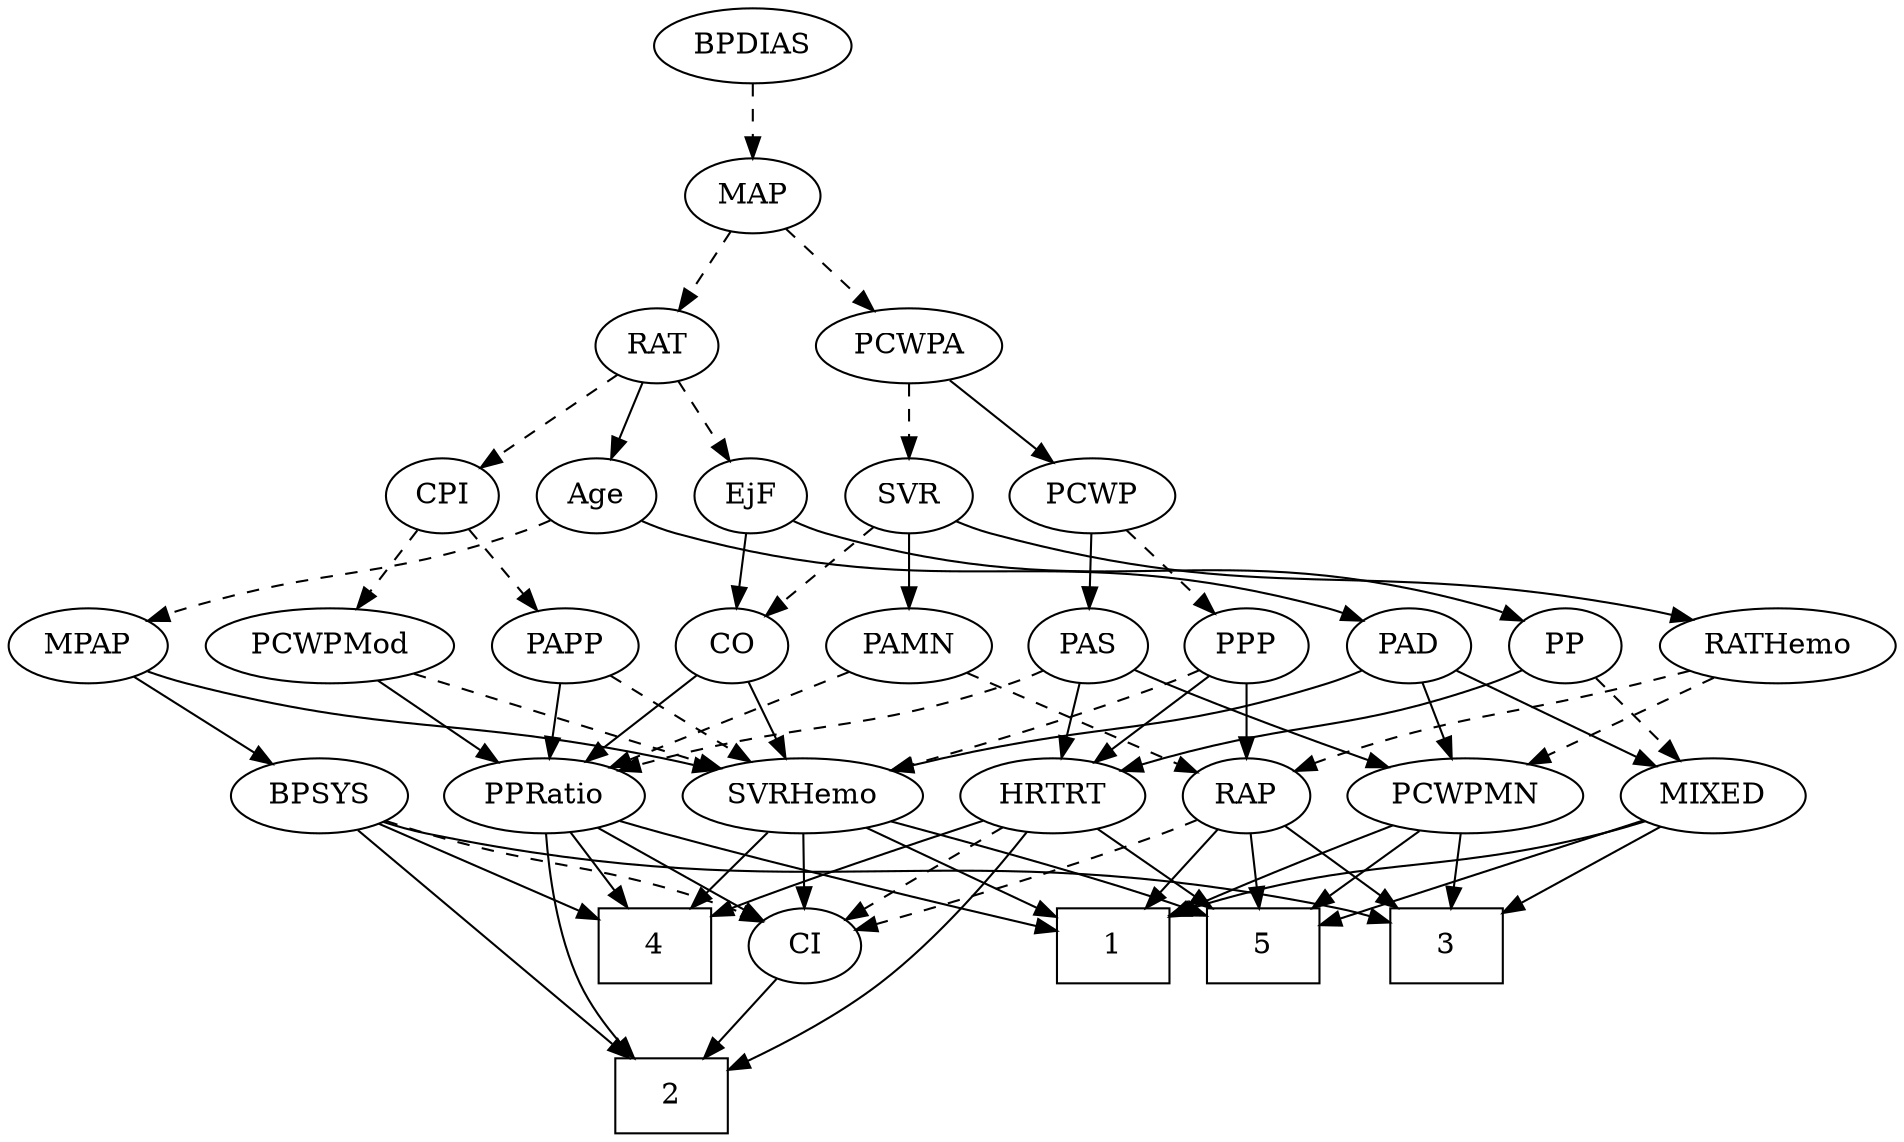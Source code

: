 strict digraph {
	graph [bb="0,0,844.49,540"];
	node [label="\N"];
	1	[height=0.5,
		pos="478.1,90",
		shape=box,
		width=0.75];
	2	[height=0.5,
		pos="292.1,18",
		shape=box,
		width=0.75];
	3	[height=0.5,
		pos="634.1,90",
		shape=box,
		width=0.75];
	4	[height=0.5,
		pos="284.1,90",
		shape=box,
		width=0.75];
	5	[height=0.5,
		pos="550.1,90",
		shape=box,
		width=0.75];
	Age	[height=0.5,
		pos="255.1,306",
		width=0.75];
	MPAP	[height=0.5,
		pos="35.097,234",
		width=0.97491];
	Age -> MPAP	[pos="e,61.911,245.93 234.06,294.25 229.22,292.01 224.04,289.78 219.1,288 158.67,266.19 140.28,271.61 79.097,252 76.553,251.18 73.942,\
250.3 71.324,249.38",
		style=dashed];
	PAD	[height=0.5,
		pos="627.1,234",
		width=0.79437];
	Age -> PAD	[pos="e,605.41,246.04 275.59,293.94 280.55,291.66 285.92,289.49 291.1,288 419.28,251.04 460.54,287.64 589.1,252 591.39,251.36 593.72,250.61 \
596.04,249.78",
		style=solid];
	EjF	[height=0.5,
		pos="327.1,306",
		width=0.75];
	CO	[height=0.5,
		pos="319.1,234",
		width=0.75];
	EjF -> CO	[pos="e,321.05,252.1 325.12,287.7 324.24,279.98 323.18,270.71 322.2,262.11",
		style=solid];
	PP	[height=0.5,
		pos="701.1,234",
		width=0.75];
	EjF -> PP	[pos="e,680.6,246.07 347.59,293.93 352.55,291.65 357.92,289.49 363.1,288 493.01,250.66 535.19,289.34 665.1,252 667.04,251.44 669.01,250.79 \
670.97,250.07",
		style=solid];
	RAP	[height=0.5,
		pos="544.1,162",
		width=0.77632];
	RAP -> 1	[pos="e,494.16,108.04 530.1,146.15 521.72,137.26 510.85,125.74 501.22,115.53",
		style=solid];
	RAP -> 3	[pos="e,612.01,108.18 561.45,147.5 573.49,138.14 589.84,125.42 603.99,114.42",
		style=solid];
	RAP -> 5	[pos="e,548.63,108.1 545.58,143.7 546.24,135.98 547.04,126.71 547.77,118.11",
		style=solid];
	CI	[height=0.5,
		pos="356.1,90",
		width=0.75];
	RAP -> CI	[pos="e,379.89,98.59 522.33,150.59 517.36,148.33 512.08,146.01 507.1,144 467.29,127.91 420.52,111.93 389.7,101.8",
		style=dashed];
	MIXED	[height=0.5,
		pos="748.1,162",
		width=1.1193];
	MIXED -> 1	[pos="e,505.33,104.72 718.25,149.89 711.97,147.77 705.36,145.69 699.1,144 621.22,123.03 595.59,133.25 514.91,107.82",
		style=solid];
	MIXED -> 3	[pos="e,661.27,107.68 725.3,147 709.44,137.27 687.98,124.09 669.86,112.96",
		style=solid];
	MIXED -> 5	[pos="e,577.26,100.62 717.36,150.15 687.03,139.44 639.37,122.6 598.1,108 594.4,106.69 590.55,105.33 586.71,103.97",
		style=solid];
	BPSYS	[height=0.5,
		pos="147.1,162",
		width=1.0471];
	MPAP -> BPSYS	[pos="e,125.08,176.76 56.427,219.67 73.412,209.05 97.413,194.05 116.45,182.15",
		style=solid];
	SVRHemo	[height=0.5,
		pos="350.1,162",
		width=1.3902];
	MPAP -> SVRHemo	[pos="e,313.12,174.34 61.333,221.88 67.112,219.71 73.254,217.61 79.097,216 171.24,190.65 197.92,201.26 291.1,180 295.13,179.08 299.3,178.05 \
303.46,176.96",
		style=solid];
	BPSYS -> 2	[pos="e,274.21,36.128 162.65,145.5 180.54,127.7 210.84,97.635 237.1,72 246.73,62.592 257.38,52.307 266.72,43.322",
		style=solid];
	BPSYS -> 3	[pos="e,607.03,101.91 174.47,149.55 180.52,147.4 186.95,145.39 193.1,144 364.16,105.27 414.77,145.57 586.1,108 589.77,107.2 593.54,106.19 \
597.28,105.07",
		style=solid];
	BPSYS -> 4	[pos="e,256.65,105.02 171.91,148.32 193.01,137.54 223.61,121.91 247.52,109.69",
		style=solid];
	BPSYS -> CI	[pos="e,335.03,101.66 175.69,150.04 181.42,147.96 187.43,145.85 193.1,144 248.88,125.82 265.16,128.6 320.1,108 321.94,107.31 323.82,106.56 \
325.71,105.78",
		style=dashed];
	PAD -> MIXED	[pos="e,724.45,176.68 647.35,221.28 665.95,210.52 693.84,194.39 715.57,181.82",
		style=solid];
	PCWPMN	[height=0.5,
		pos="640.1,162",
		width=1.3902];
	PAD -> PCWPMN	[pos="e,636.89,180.28 630.24,216.05 631.68,208.35 633.41,199.03 635.01,190.36",
		style=solid];
	PAD -> SVRHemo	[pos="e,387.11,174.17 605.32,222.26 600.09,219.96 594.47,217.71 589.1,216 511.38,191.19 488.36,199.31 409.1,180 405.08,179.02 400.92,177.95 \
396.76,176.83",
		style=solid];
	CO -> SVRHemo	[pos="e,342.59,179.96 326.44,216.41 330.02,208.34 334.41,198.43 338.43,189.35",
		style=solid];
	PPRatio	[height=0.5,
		pos="242.1,162",
		width=1.1013];
	CO -> PPRatio	[pos="e,258.99,178.36 303.51,218.83 292.92,209.2 278.68,196.25 266.57,185.25",
		style=solid];
	PAS	[height=0.5,
		pos="481.1,234",
		width=0.75];
	PAS -> PCWPMN	[pos="e,608.88,176.1 502.36,222.81 507.19,220.54 512.31,218.16 517.1,216 544.39,203.68 575.34,190.35 599.37,180.14",
		style=solid];
	PAS -> PPRatio	[pos="e,272,173.93 460.47,222.35 455.52,220.05 450.19,217.77 445.1,216 378.72,192.86 358.61,199.55 291.1,180 287.98,179.1 284.78,178.11 \
281.56,177.09",
		style=dashed];
	HRTRT	[height=0.5,
		pos="458.1,162",
		width=1.1013];
	PAS -> HRTRT	[pos="e,463.77,180.28 475.53,216.05 472.94,208.18 469.8,198.62 466.9,189.79",
		style=solid];
	PAMN	[height=0.5,
		pos="400.1,234",
		width=1.011];
	PAMN -> RAP	[pos="e,522.13,173.68 425.18,220.81 449.58,208.95 486.71,190.89 512.99,178.12",
		style=dashed];
	PAMN -> PPRatio	[pos="e,269.55,175.16 374.01,221.44 348.1,209.96 308.14,192.26 278.99,179.34",
		style=dashed];
	RATHemo	[height=0.5,
		pos="795.1,234",
		width=1.3721];
	RATHemo -> RAP	[pos="e,565.71,173.82 758.37,221.88 751.33,219.85 744,217.81 737.1,216 668.26,197.99 648.44,202.97 581.1,180 579.19,179.35 577.25,178.63 \
575.31,177.87",
		style=dashed];
	RATHemo -> PCWPMN	[pos="e,670.15,176.57 765.21,219.5 740.84,208.5 706.23,192.86 679.58,180.83",
		style=dashed];
	CPI	[height=0.5,
		pos="183.1,306",
		width=0.75];
	PCWPMod	[height=0.5,
		pos="140.1,234",
		width=1.4443];
	CPI -> PCWPMod	[pos="e,150.42,251.8 173.34,289.12 168.16,280.68 161.66,270.1 155.79,260.55",
		style=dashed];
	PAPP	[height=0.5,
		pos="242.1,234",
		width=0.88464];
	CPI -> PAPP	[pos="e,228.91,250.64 195.9,289.81 203.6,280.67 213.57,268.85 222.27,258.52",
		style=dashed];
	RAT	[height=0.5,
		pos="284.1,378",
		width=0.75827];
	RAT -> Age	[pos="e,261.92,323.47 277.22,360.41 273.83,352.22 269.65,342.14 265.85,332.95",
		style=solid];
	RAT -> EjF	[pos="e,317.38,322.82 293.85,361.12 299.24,352.34 306.05,341.26 312.1,331.42",
		style=dashed];
	RAT -> CPI	[pos="e,201.34,319.64 266.04,364.49 250.34,353.6 227.38,337.69 209.6,325.37",
		style=dashed];
	SVR	[height=0.5,
		pos="400.1,306",
		width=0.77632];
	SVR -> CO	[pos="e,335.07,248.8 384.09,291.17 372.33,281.01 356.16,267.03 342.89,255.56",
		style=dashed];
	SVR -> PAMN	[pos="e,400.1,252.1 400.1,287.7 400.1,279.98 400.1,270.71 400.1,262.11",
		style=solid];
	SVR -> RATHemo	[pos="e,759.44,246.46 421.19,293.94 426.28,291.66 431.79,289.5 437.1,288 566.34,251.53 605.54,278.98 737.1,252 741.2,251.16 745.44,250.17 \
749.66,249.09",
		style=solid];
	PCWPMod -> SVRHemo	[pos="e,314.47,174.88 176.2,220.97 211.72,209.13 266.08,191 304.56,178.18",
		style=dashed];
	PCWPMod -> PPRatio	[pos="e,221.16,177.37 162.48,217.64 177.23,207.52 196.69,194.16 212.68,183.19",
		style=solid];
	PCWPA	[height=0.5,
		pos="400.1,378",
		width=1.1555];
	PCWPA -> SVR	[pos="e,400.1,324.1 400.1,359.7 400.1,351.98 400.1,342.71 400.1,334.11",
		style=dashed];
	PCWP	[height=0.5,
		pos="481.1,306",
		width=0.97491];
	PCWPA -> PCWP	[pos="e,464,321.77 418.07,361.46 429.31,351.75 443.95,339.1 456.29,328.44",
		style=solid];
	PCWPMN -> 1	[pos="e,505.17,103.94 608.09,147.98 584.52,138.3 551.51,124.53 514.62,108.15",
		style=solid];
	PCWPMN -> 3	[pos="e,635.56,108.1 638.61,143.7 637.95,135.98 637.16,126.71 636.42,118.11",
		style=solid];
	PCWPMN -> 5	[pos="e,572.23,108.21 620.12,145.46 608.37,136.33 593.28,124.59 580.12,114.35",
		style=solid];
	SVRHemo -> 1	[pos="e,451.04,105.8 376.31,146.67 395.29,136.28 421.19,122.12 442.12,110.68",
		style=solid];
	SVRHemo -> 4	[pos="e,300.24,108.12 334.79,144.76 326.62,136.1 316.39,125.25 307.26,115.57",
		style=solid];
	SVRHemo -> 5	[pos="e,522.74,104.36 388.04,150.25 419.49,141 465.47,126.72 513.18,108.14",
		style=solid];
	SVRHemo -> CI	[pos="e,354.63,108.1 351.58,143.7 352.24,135.98 353.04,126.71 353.77,118.11",
		style=solid];
	BPDIAS	[height=0.5,
		pos="327.1,522",
		width=1.1735];
	MAP	[height=0.5,
		pos="327.1,450",
		width=0.84854];
	BPDIAS -> MAP	[pos="e,327.1,468.1 327.1,503.7 327.1,495.98 327.1,486.71 327.1,478.11",
		style=dashed];
	MAP -> RAT	[pos="e,294.02,395.15 317.12,432.76 311.86,424.19 305.29,413.49 299.39,403.9",
		style=dashed];
	MAP -> PCWPA	[pos="e,383.62,394.8 342.58,434.15 352.37,424.76 365.23,412.44 376.3,401.82",
		style=dashed];
	PP -> MIXED	[pos="e,736.82,179.8 711.76,217.12 717.49,208.59 724.67,197.89 731.14,188.25",
		style=dashed];
	PP -> HRTRT	[pos="e,487.99,173.96 680.48,222.33 675.53,220.03 670.19,217.76 665.1,216 597.02,192.48 576.33,199.83 507.1,180 503.98,179.11 500.77,178.13 \
497.56,177.11",
		style=solid];
	PPP	[height=0.5,
		pos="553.1,234",
		width=0.75];
	PPP -> RAP	[pos="e,546.32,180.28 550.92,216.05 549.93,208.35 548.73,199.03 547.62,190.36",
		style=solid];
	PPP -> SVRHemo	[pos="e,387.3,174.17 531.98,222.45 527.15,220.2 521.99,217.92 517.1,216 495.08,207.35 438.17,189.65 396.9,177.09",
		style=dashed];
	PPP -> HRTRT	[pos="e,478.04,177.7 535.67,220.16 521.93,210.04 502.49,195.71 486.51,183.93",
		style=solid];
	PPRatio -> 1	[pos="e,451.01,98.15 272.33,150.21 278.51,148.08 285,145.92 291.1,144 342.73,127.74 403.08,111.05 440.95,100.85",
		style=solid];
	PPRatio -> 2	[pos="e,273,36.225 240.21,143.92 238.86,125.48 238.67,95.585 248.1,72 252.2,61.733 259.08,51.969 266.19,43.684",
		style=solid];
	PPRatio -> 4	[pos="e,273.63,108.45 252.05,144.41 256.93,136.28 262.91,126.31 268.39,117.18",
		style=solid];
	PPRatio -> CI	[pos="e,336.66,102.94 264.62,147.17 282.77,136.03 308.39,120.29 327.9,108.31",
		style=solid];
	PCWP -> PAS	[pos="e,481.1,252.1 481.1,287.7 481.1,279.98 481.1,270.71 481.1,262.11",
		style=solid];
	PCWP -> PPP	[pos="e,538.49,249.21 496.72,289.81 506.8,280.01 520.06,267.12 531.19,256.3",
		style=dashed];
	CI -> 2	[pos="e,307.68,36.04 342.52,74.155 334.4,65.264 323.86,53.742 314.52,43.529",
		style=solid];
	PAPP -> SVRHemo	[pos="e,326.76,178.12 262.16,220 277.88,209.8 300.07,195.42 318.22,183.66",
		style=dashed];
	PAPP -> PPRatio	[pos="e,242.1,180.1 242.1,215.7 242.1,207.98 242.1,198.71 242.1,190.11",
		style=solid];
	HRTRT -> 2	[pos="e,319.13,29.403 448.75,144.15 437.37,124.81 416.6,93.066 392.1,72 373.19,55.746 348.45,42.583 328.31,33.44",
		style=solid];
	HRTRT -> 4	[pos="e,311.13,104.03 427.96,150.16 401.75,140.57 362.61,125.87 320.45,108.01",
		style=solid];
	HRTRT -> 5	[pos="e,527.7,108.04 477.61,146.15 489.75,136.92 505.63,124.83 519.43,114.33",
		style=solid];
	HRTRT -> CI	[pos="e,374.47,103.61 436.96,146.5 421.26,135.72 399.73,120.94 382.83,109.34",
		style=dashed];
}
